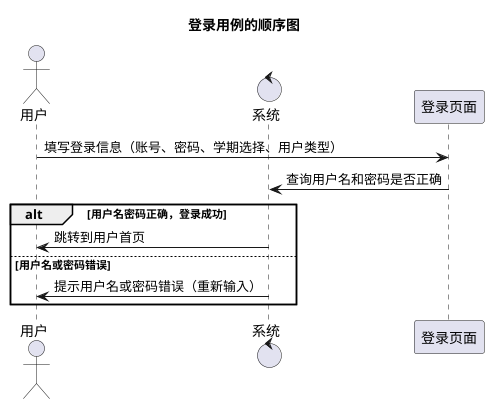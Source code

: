 @startuml
title 登录用例的顺序图
actor 用户
control 系统
用户 -> 登录页面: 填写登录信息（账号、密码、学期选择、用户类型）
登录页面 ->系统:查询用户名和密码是否正确
alt 用户名密码正确，登录成功
    系统->用户:跳转到用户首页
else 用户名或密码错误
    系统->用户:提示用户名或密码错误（重新输入）
end
@enduml